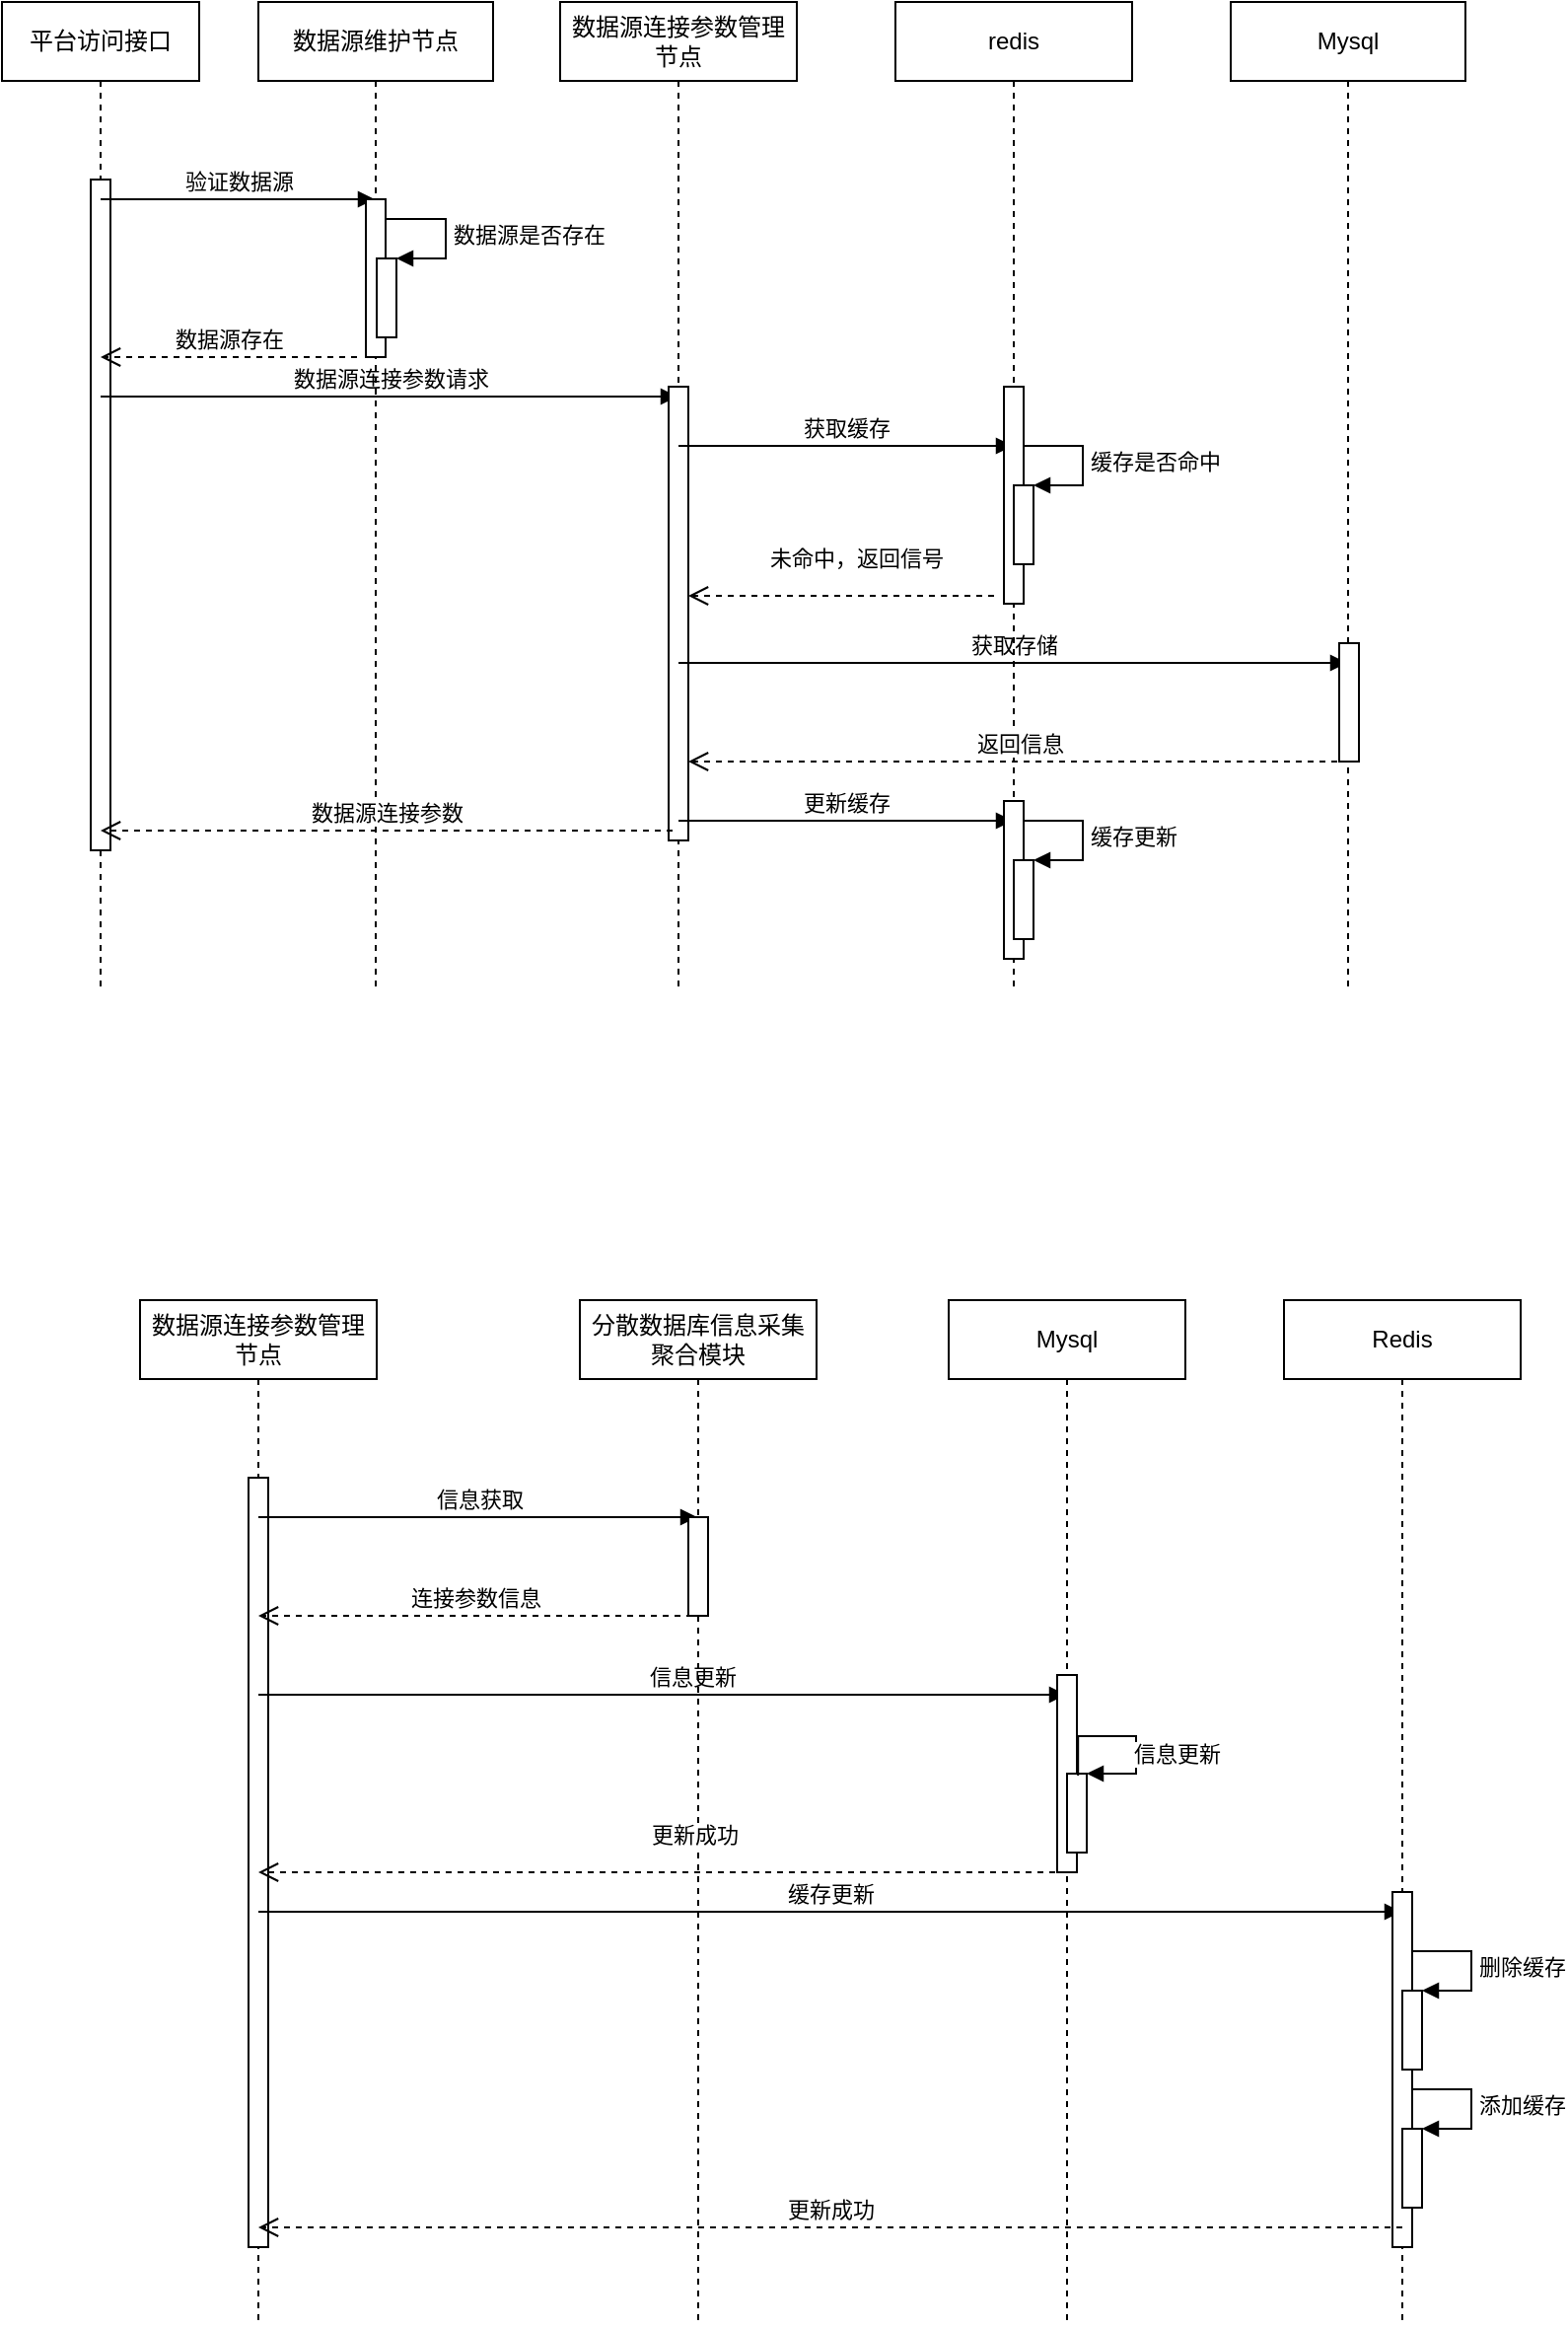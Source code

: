 <mxfile version="20.0.1" type="github">
  <diagram id="kgpKYQtTHZ0yAKxKKP6v" name="Page-1">
    <mxGraphModel dx="1483" dy="701" grid="1" gridSize="10" guides="1" tooltips="1" connect="1" arrows="1" fold="1" page="1" pageScale="1" pageWidth="850" pageHeight="1100" math="0" shadow="0">
      <root>
        <mxCell id="0" />
        <mxCell id="1" parent="0" />
        <mxCell id="MypuM2RhYfI2Ygaio_py-3" value="平台访问接口" style="shape=umlLifeline;perimeter=lifelinePerimeter;whiteSpace=wrap;html=1;container=1;collapsible=0;recursiveResize=0;outlineConnect=0;" vertex="1" parent="1">
          <mxGeometry x="150" y="80" width="100" height="500" as="geometry" />
        </mxCell>
        <mxCell id="MypuM2RhYfI2Ygaio_py-4" value="" style="html=1;points=[];perimeter=orthogonalPerimeter;" vertex="1" parent="MypuM2RhYfI2Ygaio_py-3">
          <mxGeometry x="45" y="90" width="10" height="340" as="geometry" />
        </mxCell>
        <mxCell id="MypuM2RhYfI2Ygaio_py-45" value="验证数据源" style="html=1;verticalAlign=bottom;endArrow=block;rounded=0;" edge="1" parent="MypuM2RhYfI2Ygaio_py-3" target="MypuM2RhYfI2Ygaio_py-43">
          <mxGeometry width="80" relative="1" as="geometry">
            <mxPoint x="50" y="100" as="sourcePoint" />
            <mxPoint x="130" y="100" as="targetPoint" />
          </mxGeometry>
        </mxCell>
        <mxCell id="MypuM2RhYfI2Ygaio_py-51" value="数据源连接参数请求" style="html=1;verticalAlign=bottom;endArrow=block;rounded=0;" edge="1" parent="MypuM2RhYfI2Ygaio_py-3" target="MypuM2RhYfI2Ygaio_py-6">
          <mxGeometry width="80" relative="1" as="geometry">
            <mxPoint x="50" y="200" as="sourcePoint" />
            <mxPoint x="130" y="200" as="targetPoint" />
          </mxGeometry>
        </mxCell>
        <mxCell id="MypuM2RhYfI2Ygaio_py-6" value="数据源连接参数管理节点" style="shape=umlLifeline;perimeter=lifelinePerimeter;whiteSpace=wrap;html=1;container=1;collapsible=0;recursiveResize=0;outlineConnect=0;" vertex="1" parent="1">
          <mxGeometry x="433" y="80" width="120" height="500" as="geometry" />
        </mxCell>
        <mxCell id="MypuM2RhYfI2Ygaio_py-7" value="" style="html=1;points=[];perimeter=orthogonalPerimeter;" vertex="1" parent="MypuM2RhYfI2Ygaio_py-6">
          <mxGeometry x="55" y="195" width="10" height="230" as="geometry" />
        </mxCell>
        <mxCell id="MypuM2RhYfI2Ygaio_py-8" value="获取缓存" style="html=1;verticalAlign=bottom;endArrow=block;rounded=0;" edge="1" parent="MypuM2RhYfI2Ygaio_py-6">
          <mxGeometry width="80" relative="1" as="geometry">
            <mxPoint x="60" y="225" as="sourcePoint" />
            <mxPoint x="229.5" y="225" as="targetPoint" />
          </mxGeometry>
        </mxCell>
        <mxCell id="MypuM2RhYfI2Ygaio_py-9" value="获取存储" style="html=1;verticalAlign=bottom;endArrow=block;rounded=0;" edge="1" parent="MypuM2RhYfI2Ygaio_py-6">
          <mxGeometry width="80" relative="1" as="geometry">
            <mxPoint x="60" y="335" as="sourcePoint" />
            <mxPoint x="399" y="335" as="targetPoint" />
          </mxGeometry>
        </mxCell>
        <mxCell id="MypuM2RhYfI2Ygaio_py-10" value="更新缓存" style="html=1;verticalAlign=bottom;endArrow=block;rounded=0;" edge="1" parent="MypuM2RhYfI2Ygaio_py-6">
          <mxGeometry width="80" relative="1" as="geometry">
            <mxPoint x="60" y="415" as="sourcePoint" />
            <mxPoint x="229.5" y="415" as="targetPoint" />
          </mxGeometry>
        </mxCell>
        <mxCell id="MypuM2RhYfI2Ygaio_py-12" value="数据源连接参数管理节点" style="shape=umlLifeline;perimeter=lifelinePerimeter;whiteSpace=wrap;html=1;container=1;collapsible=0;recursiveResize=0;outlineConnect=0;" vertex="1" parent="1">
          <mxGeometry x="220" y="738" width="120" height="520" as="geometry" />
        </mxCell>
        <mxCell id="MypuM2RhYfI2Ygaio_py-13" value="" style="html=1;points=[];perimeter=orthogonalPerimeter;" vertex="1" parent="MypuM2RhYfI2Ygaio_py-12">
          <mxGeometry x="55" y="90" width="10" height="390" as="geometry" />
        </mxCell>
        <mxCell id="MypuM2RhYfI2Ygaio_py-14" value="信息获取" style="html=1;verticalAlign=bottom;endArrow=block;rounded=0;" edge="1" parent="MypuM2RhYfI2Ygaio_py-12" target="MypuM2RhYfI2Ygaio_py-17">
          <mxGeometry width="80" relative="1" as="geometry">
            <mxPoint x="60" y="110" as="sourcePoint" />
            <mxPoint x="140" y="110" as="targetPoint" />
          </mxGeometry>
        </mxCell>
        <mxCell id="MypuM2RhYfI2Ygaio_py-15" value="信息更新" style="html=1;verticalAlign=bottom;endArrow=block;rounded=0;" edge="1" parent="MypuM2RhYfI2Ygaio_py-12" target="MypuM2RhYfI2Ygaio_py-31">
          <mxGeometry x="0.074" width="80" relative="1" as="geometry">
            <mxPoint x="60" y="200" as="sourcePoint" />
            <mxPoint x="140" y="200" as="targetPoint" />
            <mxPoint as="offset" />
          </mxGeometry>
        </mxCell>
        <mxCell id="MypuM2RhYfI2Ygaio_py-16" value="缓存更新" style="html=1;verticalAlign=bottom;endArrow=block;rounded=0;" edge="1" parent="MypuM2RhYfI2Ygaio_py-12" target="MypuM2RhYfI2Ygaio_py-35">
          <mxGeometry width="80" relative="1" as="geometry">
            <mxPoint x="60" y="310" as="sourcePoint" />
            <mxPoint x="140" y="310" as="targetPoint" />
          </mxGeometry>
        </mxCell>
        <mxCell id="MypuM2RhYfI2Ygaio_py-17" value="分散数据库信息采集聚合模块" style="shape=umlLifeline;perimeter=lifelinePerimeter;whiteSpace=wrap;html=1;container=1;collapsible=0;recursiveResize=0;outlineConnect=0;" vertex="1" parent="1">
          <mxGeometry x="443" y="738" width="120" height="520" as="geometry" />
        </mxCell>
        <mxCell id="MypuM2RhYfI2Ygaio_py-18" value="" style="html=1;points=[];perimeter=orthogonalPerimeter;" vertex="1" parent="MypuM2RhYfI2Ygaio_py-17">
          <mxGeometry x="55" y="110" width="10" height="50" as="geometry" />
        </mxCell>
        <mxCell id="MypuM2RhYfI2Ygaio_py-19" value="连接参数信息" style="html=1;verticalAlign=bottom;endArrow=open;dashed=1;endSize=8;rounded=0;" edge="1" parent="1" target="MypuM2RhYfI2Ygaio_py-12">
          <mxGeometry relative="1" as="geometry">
            <mxPoint x="500" y="898" as="sourcePoint" />
            <mxPoint x="470" y="898" as="targetPoint" />
          </mxGeometry>
        </mxCell>
        <mxCell id="MypuM2RhYfI2Ygaio_py-20" value="redis" style="shape=umlLifeline;perimeter=lifelinePerimeter;whiteSpace=wrap;html=1;container=1;collapsible=0;recursiveResize=0;outlineConnect=0;" vertex="1" parent="1">
          <mxGeometry x="603" y="80" width="120" height="500" as="geometry" />
        </mxCell>
        <mxCell id="MypuM2RhYfI2Ygaio_py-21" value="" style="html=1;points=[];perimeter=orthogonalPerimeter;" vertex="1" parent="MypuM2RhYfI2Ygaio_py-20">
          <mxGeometry x="55" y="195" width="10" height="110" as="geometry" />
        </mxCell>
        <mxCell id="MypuM2RhYfI2Ygaio_py-22" value="" style="html=1;points=[];perimeter=orthogonalPerimeter;" vertex="1" parent="MypuM2RhYfI2Ygaio_py-20">
          <mxGeometry x="60" y="245" width="10" height="40" as="geometry" />
        </mxCell>
        <mxCell id="MypuM2RhYfI2Ygaio_py-23" value="缓存是否命中" style="edgeStyle=orthogonalEdgeStyle;html=1;align=left;spacingLeft=2;endArrow=block;rounded=0;entryX=1;entryY=0;" edge="1" parent="MypuM2RhYfI2Ygaio_py-20" target="MypuM2RhYfI2Ygaio_py-22">
          <mxGeometry relative="1" as="geometry">
            <mxPoint x="65" y="225" as="sourcePoint" />
            <Array as="points">
              <mxPoint x="95" y="225" />
            </Array>
          </mxGeometry>
        </mxCell>
        <mxCell id="MypuM2RhYfI2Ygaio_py-24" value="Mysql" style="shape=umlLifeline;perimeter=lifelinePerimeter;whiteSpace=wrap;html=1;container=1;collapsible=0;recursiveResize=0;outlineConnect=0;" vertex="1" parent="1">
          <mxGeometry x="773" y="80" width="119" height="500" as="geometry" />
        </mxCell>
        <mxCell id="MypuM2RhYfI2Ygaio_py-25" value="&lt;br&gt;未命中，返回信号" style="html=1;verticalAlign=bottom;endArrow=open;dashed=1;endSize=8;rounded=0;" edge="1" parent="1">
          <mxGeometry x="-0.097" y="-10" relative="1" as="geometry">
            <mxPoint x="653" y="381" as="sourcePoint" />
            <mxPoint x="498" y="381" as="targetPoint" />
            <mxPoint as="offset" />
          </mxGeometry>
        </mxCell>
        <mxCell id="MypuM2RhYfI2Ygaio_py-26" value="" style="html=1;points=[];perimeter=orthogonalPerimeter;" vertex="1" parent="1">
          <mxGeometry x="828" y="405" width="10" height="60" as="geometry" />
        </mxCell>
        <mxCell id="MypuM2RhYfI2Ygaio_py-27" value="返回信息" style="html=1;verticalAlign=bottom;endArrow=open;dashed=1;endSize=8;rounded=0;" edge="1" parent="1" target="MypuM2RhYfI2Ygaio_py-7">
          <mxGeometry relative="1" as="geometry">
            <mxPoint x="833" y="465" as="sourcePoint" />
            <mxPoint x="753" y="465" as="targetPoint" />
          </mxGeometry>
        </mxCell>
        <mxCell id="MypuM2RhYfI2Ygaio_py-28" value="" style="html=1;points=[];perimeter=orthogonalPerimeter;" vertex="1" parent="1">
          <mxGeometry x="658" y="485" width="10" height="80" as="geometry" />
        </mxCell>
        <mxCell id="MypuM2RhYfI2Ygaio_py-29" value="" style="html=1;points=[];perimeter=orthogonalPerimeter;" vertex="1" parent="1">
          <mxGeometry x="663" y="515" width="10" height="40" as="geometry" />
        </mxCell>
        <mxCell id="MypuM2RhYfI2Ygaio_py-30" value="缓存更新" style="edgeStyle=orthogonalEdgeStyle;html=1;align=left;spacingLeft=2;endArrow=block;rounded=0;entryX=1;entryY=0;" edge="1" parent="1" target="MypuM2RhYfI2Ygaio_py-29">
          <mxGeometry relative="1" as="geometry">
            <mxPoint x="668" y="495" as="sourcePoint" />
            <Array as="points">
              <mxPoint x="698" y="495" />
            </Array>
          </mxGeometry>
        </mxCell>
        <mxCell id="MypuM2RhYfI2Ygaio_py-31" value="Mysql" style="shape=umlLifeline;perimeter=lifelinePerimeter;whiteSpace=wrap;html=1;container=1;collapsible=0;recursiveResize=0;outlineConnect=0;" vertex="1" parent="1">
          <mxGeometry x="630" y="738" width="120" height="520" as="geometry" />
        </mxCell>
        <mxCell id="MypuM2RhYfI2Ygaio_py-32" value="" style="html=1;points=[];perimeter=orthogonalPerimeter;" vertex="1" parent="MypuM2RhYfI2Ygaio_py-31">
          <mxGeometry x="55" y="190" width="10" height="100" as="geometry" />
        </mxCell>
        <mxCell id="MypuM2RhYfI2Ygaio_py-33" value="" style="html=1;points=[];perimeter=orthogonalPerimeter;" vertex="1" parent="MypuM2RhYfI2Ygaio_py-31">
          <mxGeometry x="60" y="240" width="10" height="40" as="geometry" />
        </mxCell>
        <mxCell id="MypuM2RhYfI2Ygaio_py-34" value="信息更新" style="edgeStyle=orthogonalEdgeStyle;html=1;align=left;spacingLeft=2;endArrow=block;rounded=0;entryX=1;entryY=0;exitX=1.06;exitY=0.51;exitDx=0;exitDy=0;exitPerimeter=0;" edge="1" parent="MypuM2RhYfI2Ygaio_py-31" source="MypuM2RhYfI2Ygaio_py-32" target="MypuM2RhYfI2Ygaio_py-33">
          <mxGeometry x="0.251" y="-5" relative="1" as="geometry">
            <mxPoint x="65" y="120" as="sourcePoint" />
            <Array as="points">
              <mxPoint x="95" y="221" />
              <mxPoint x="95" y="240" />
            </Array>
            <mxPoint as="offset" />
          </mxGeometry>
        </mxCell>
        <mxCell id="MypuM2RhYfI2Ygaio_py-35" value="Redis" style="shape=umlLifeline;perimeter=lifelinePerimeter;whiteSpace=wrap;html=1;container=1;collapsible=0;recursiveResize=0;outlineConnect=0;" vertex="1" parent="1">
          <mxGeometry x="800" y="738" width="120" height="520" as="geometry" />
        </mxCell>
        <mxCell id="MypuM2RhYfI2Ygaio_py-36" value="" style="html=1;points=[];perimeter=orthogonalPerimeter;" vertex="1" parent="MypuM2RhYfI2Ygaio_py-35">
          <mxGeometry x="55" y="300" width="10" height="180" as="geometry" />
        </mxCell>
        <mxCell id="MypuM2RhYfI2Ygaio_py-37" value="" style="html=1;points=[];perimeter=orthogonalPerimeter;" vertex="1" parent="MypuM2RhYfI2Ygaio_py-35">
          <mxGeometry x="60" y="350" width="10" height="40" as="geometry" />
        </mxCell>
        <mxCell id="MypuM2RhYfI2Ygaio_py-38" value="删除缓存" style="edgeStyle=orthogonalEdgeStyle;html=1;align=left;spacingLeft=2;endArrow=block;rounded=0;entryX=1;entryY=0;" edge="1" parent="MypuM2RhYfI2Ygaio_py-35" target="MypuM2RhYfI2Ygaio_py-37">
          <mxGeometry relative="1" as="geometry">
            <mxPoint x="65" y="330" as="sourcePoint" />
            <Array as="points">
              <mxPoint x="95" y="330" />
            </Array>
          </mxGeometry>
        </mxCell>
        <mxCell id="MypuM2RhYfI2Ygaio_py-39" value="" style="html=1;points=[];perimeter=orthogonalPerimeter;" vertex="1" parent="MypuM2RhYfI2Ygaio_py-35">
          <mxGeometry x="60" y="420" width="10" height="40" as="geometry" />
        </mxCell>
        <mxCell id="MypuM2RhYfI2Ygaio_py-40" value="添加缓存" style="edgeStyle=orthogonalEdgeStyle;html=1;align=left;spacingLeft=2;endArrow=block;rounded=0;entryX=1;entryY=0;" edge="1" parent="MypuM2RhYfI2Ygaio_py-35" target="MypuM2RhYfI2Ygaio_py-39">
          <mxGeometry relative="1" as="geometry">
            <mxPoint x="65" y="400" as="sourcePoint" />
            <Array as="points">
              <mxPoint x="95" y="400" />
            </Array>
          </mxGeometry>
        </mxCell>
        <mxCell id="MypuM2RhYfI2Ygaio_py-41" value="更新成功" style="html=1;verticalAlign=bottom;endArrow=open;dashed=1;endSize=8;rounded=0;" edge="1" parent="1" target="MypuM2RhYfI2Ygaio_py-12">
          <mxGeometry x="-0.074" y="-10" relative="1" as="geometry">
            <mxPoint x="690" y="1028" as="sourcePoint" />
            <mxPoint x="610" y="1028" as="targetPoint" />
            <mxPoint x="1" as="offset" />
          </mxGeometry>
        </mxCell>
        <mxCell id="MypuM2RhYfI2Ygaio_py-42" value="更新成功" style="html=1;verticalAlign=bottom;endArrow=open;dashed=1;endSize=8;rounded=0;" edge="1" parent="1" target="MypuM2RhYfI2Ygaio_py-12">
          <mxGeometry relative="1" as="geometry">
            <mxPoint x="860" y="1208" as="sourcePoint" />
            <mxPoint x="780" y="1208" as="targetPoint" />
          </mxGeometry>
        </mxCell>
        <mxCell id="MypuM2RhYfI2Ygaio_py-43" value="数据源维护节点" style="shape=umlLifeline;perimeter=lifelinePerimeter;whiteSpace=wrap;html=1;container=1;collapsible=0;recursiveResize=0;outlineConnect=0;" vertex="1" parent="1">
          <mxGeometry x="280" y="80" width="119" height="500" as="geometry" />
        </mxCell>
        <mxCell id="MypuM2RhYfI2Ygaio_py-44" value="" style="html=1;points=[];perimeter=orthogonalPerimeter;" vertex="1" parent="MypuM2RhYfI2Ygaio_py-43">
          <mxGeometry x="54.5" y="100" width="10" height="80" as="geometry" />
        </mxCell>
        <mxCell id="MypuM2RhYfI2Ygaio_py-48" value="" style="html=1;points=[];perimeter=orthogonalPerimeter;" vertex="1" parent="MypuM2RhYfI2Ygaio_py-43">
          <mxGeometry x="60" y="130" width="10" height="40" as="geometry" />
        </mxCell>
        <mxCell id="MypuM2RhYfI2Ygaio_py-49" value="数据源是否存在" style="edgeStyle=orthogonalEdgeStyle;html=1;align=left;spacingLeft=2;endArrow=block;rounded=0;entryX=1;entryY=0;" edge="1" target="MypuM2RhYfI2Ygaio_py-48" parent="MypuM2RhYfI2Ygaio_py-43">
          <mxGeometry relative="1" as="geometry">
            <mxPoint x="65" y="110" as="sourcePoint" />
            <Array as="points">
              <mxPoint x="95" y="110" />
            </Array>
          </mxGeometry>
        </mxCell>
        <mxCell id="MypuM2RhYfI2Ygaio_py-50" value="数据源存在" style="html=1;verticalAlign=bottom;endArrow=open;dashed=1;endSize=8;rounded=0;" edge="1" parent="1" target="MypuM2RhYfI2Ygaio_py-3">
          <mxGeometry relative="1" as="geometry">
            <mxPoint x="330" y="260" as="sourcePoint" />
            <mxPoint x="250" y="260" as="targetPoint" />
          </mxGeometry>
        </mxCell>
        <mxCell id="MypuM2RhYfI2Ygaio_py-55" value="数据源连接参数" style="html=1;verticalAlign=bottom;endArrow=open;dashed=1;endSize=8;rounded=0;" edge="1" parent="1" target="MypuM2RhYfI2Ygaio_py-3">
          <mxGeometry relative="1" as="geometry">
            <mxPoint x="490" y="500" as="sourcePoint" />
            <mxPoint x="410" y="500" as="targetPoint" />
          </mxGeometry>
        </mxCell>
      </root>
    </mxGraphModel>
  </diagram>
</mxfile>
